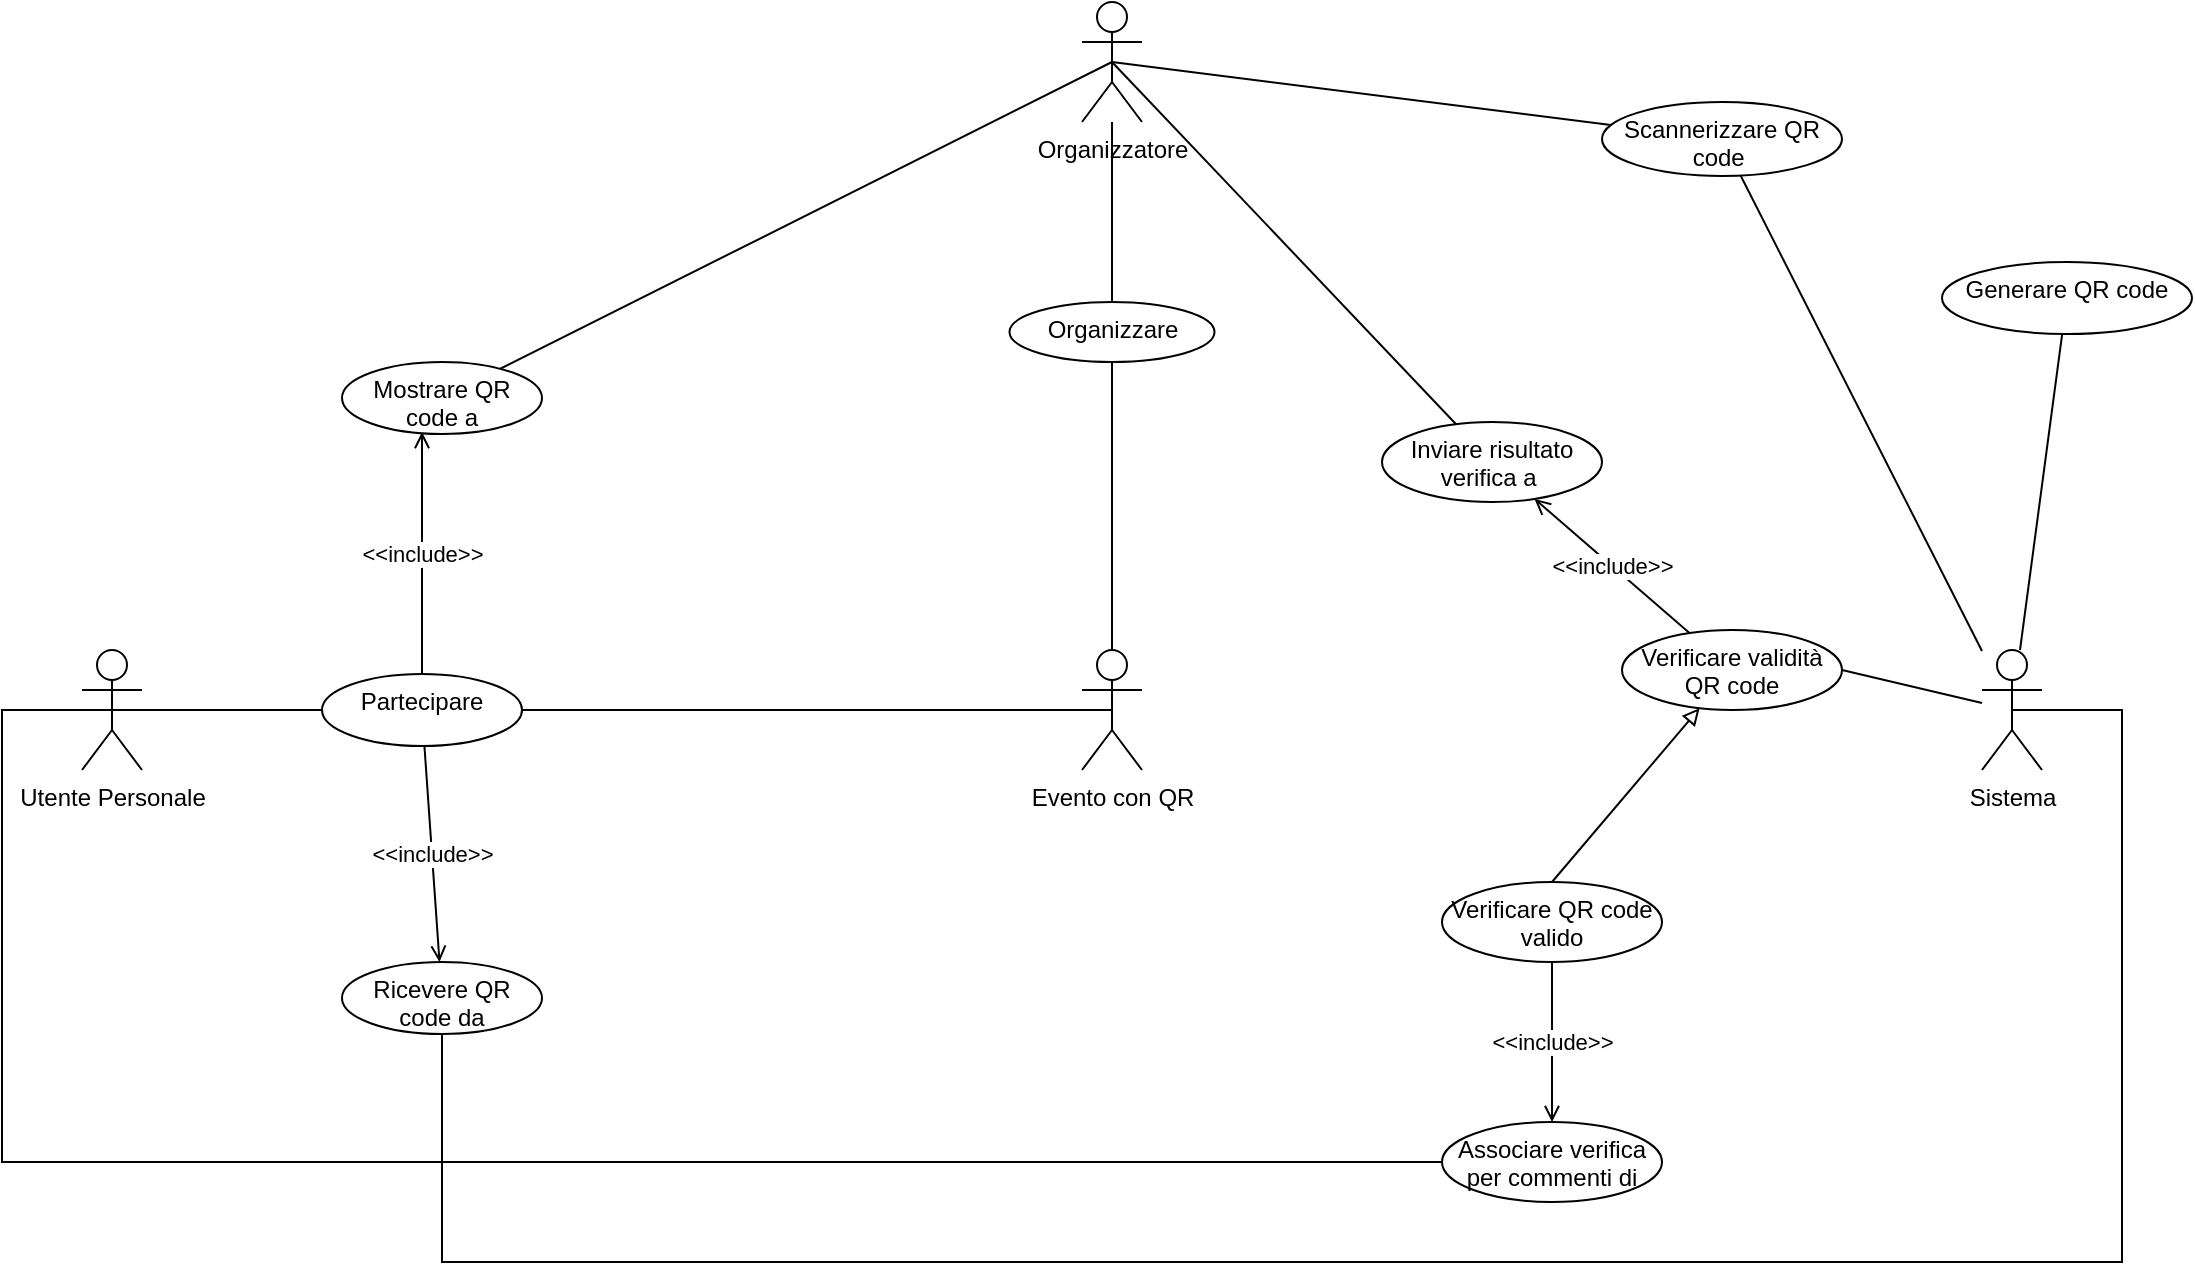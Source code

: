 <mxfile version="20.5.3" type="device"><diagram id="IZ7wIiQqn5nBMl6qZnyy" name="Page-1"><mxGraphModel dx="1901" dy="949" grid="1" gridSize="10" guides="1" tooltips="1" connect="1" arrows="1" fold="1" page="1" pageScale="1" pageWidth="1169" pageHeight="827" math="0" shadow="0"><root><mxCell id="0"/><mxCell id="1" parent="0"/><mxCell id="BNgbBTgNdnAVYKBnf0pV-3" style="rounded=0;orthogonalLoop=1;jettySize=auto;html=1;entryX=0;entryY=0.5;entryDx=0;entryDy=0;endArrow=none;endFill=0;exitX=0.5;exitY=0.5;exitDx=0;exitDy=0;exitPerimeter=0;" parent="1" source="BNgbBTgNdnAVYKBnf0pV-1" target="BNgbBTgNdnAVYKBnf0pV-2" edge="1"><mxGeometry relative="1" as="geometry"/></mxCell><mxCell id="BNgbBTgNdnAVYKBnf0pV-1" value="Utente Personale" style="shape=umlActor;verticalLabelPosition=bottom;verticalAlign=top;html=1;outlineConnect=0;" parent="1" vertex="1"><mxGeometry x="70" y="384" width="30" height="60" as="geometry"/></mxCell><mxCell id="BNgbBTgNdnAVYKBnf0pV-13" value="&amp;lt;&amp;lt;include&amp;gt;&amp;gt;" style="edgeStyle=none;rounded=0;orthogonalLoop=1;jettySize=auto;html=1;endArrow=open;endFill=0;" parent="1" source="BNgbBTgNdnAVYKBnf0pV-2" target="BNgbBTgNdnAVYKBnf0pV-12" edge="1"><mxGeometry relative="1" as="geometry"/></mxCell><mxCell id="BNgbBTgNdnAVYKBnf0pV-19" value="&amp;lt;&amp;lt;include&amp;gt;&amp;gt;" style="edgeStyle=none;rounded=0;orthogonalLoop=1;jettySize=auto;html=1;entryX=0.4;entryY=0.972;entryDx=0;entryDy=0;entryPerimeter=0;endArrow=open;endFill=0;" parent="1" source="BNgbBTgNdnAVYKBnf0pV-2" target="BNgbBTgNdnAVYKBnf0pV-18" edge="1"><mxGeometry relative="1" as="geometry"/></mxCell><mxCell id="BNgbBTgNdnAVYKBnf0pV-2" value="Partecipare" style="ellipse;whiteSpace=wrap;html=1;verticalAlign=top;" parent="1" vertex="1"><mxGeometry x="190" y="396" width="100" height="36" as="geometry"/></mxCell><mxCell id="BNgbBTgNdnAVYKBnf0pV-10" value="" style="edgeStyle=none;rounded=0;orthogonalLoop=1;jettySize=auto;html=1;endArrow=none;endFill=0;" parent="1" source="BNgbBTgNdnAVYKBnf0pV-4" target="BNgbBTgNdnAVYKBnf0pV-9" edge="1"><mxGeometry relative="1" as="geometry"/></mxCell><mxCell id="BNgbBTgNdnAVYKBnf0pV-22" value="" style="edgeStyle=none;rounded=0;orthogonalLoop=1;jettySize=auto;html=1;endArrow=none;endFill=0;startArrow=none;" parent="1" source="BNgbBTgNdnAVYKBnf0pV-25" target="BNgbBTgNdnAVYKBnf0pV-21" edge="1"><mxGeometry relative="1" as="geometry"/></mxCell><mxCell id="BNgbBTgNdnAVYKBnf0pV-4" value="Organizzatore" style="shape=umlActor;verticalLabelPosition=bottom;verticalAlign=top;html=1;outlineConnect=0;" parent="1" vertex="1"><mxGeometry x="570" y="60" width="30" height="60" as="geometry"/></mxCell><mxCell id="BNgbBTgNdnAVYKBnf0pV-6" value="Evento con QR" style="shape=umlActor;verticalLabelPosition=bottom;verticalAlign=top;html=1;outlineConnect=0;" parent="1" vertex="1"><mxGeometry x="570" y="384" width="30" height="60" as="geometry"/></mxCell><mxCell id="BNgbBTgNdnAVYKBnf0pV-11" style="edgeStyle=none;rounded=0;orthogonalLoop=1;jettySize=auto;html=1;entryX=0.5;entryY=0;entryDx=0;entryDy=0;entryPerimeter=0;endArrow=none;endFill=0;" parent="1" source="BNgbBTgNdnAVYKBnf0pV-9" target="BNgbBTgNdnAVYKBnf0pV-6" edge="1"><mxGeometry relative="1" as="geometry"/></mxCell><mxCell id="BNgbBTgNdnAVYKBnf0pV-9" value="Organizzare" style="ellipse;whiteSpace=wrap;html=1;verticalAlign=top;" parent="1" vertex="1"><mxGeometry x="533.75" y="210" width="102.5" height="30" as="geometry"/></mxCell><mxCell id="nKpt7YHLqQ9LFjKLFLx--3" style="edgeStyle=orthogonalEdgeStyle;rounded=0;orthogonalLoop=1;jettySize=auto;html=1;entryX=0.5;entryY=0.5;entryDx=0;entryDy=0;entryPerimeter=0;endArrow=none;endFill=0;" edge="1" parent="1" source="BNgbBTgNdnAVYKBnf0pV-12" target="BNgbBTgNdnAVYKBnf0pV-21"><mxGeometry relative="1" as="geometry"><Array as="points"><mxPoint x="250" y="690"/><mxPoint x="1090" y="690"/><mxPoint x="1090" y="414"/></Array></mxGeometry></mxCell><mxCell id="BNgbBTgNdnAVYKBnf0pV-12" value="Ricevere QR code da" style="ellipse;whiteSpace=wrap;html=1;verticalAlign=top;" parent="1" vertex="1"><mxGeometry x="200" y="540" width="100" height="36" as="geometry"/></mxCell><mxCell id="BNgbBTgNdnAVYKBnf0pV-16" value="" style="edgeStyle=none;rounded=0;orthogonalLoop=1;jettySize=auto;html=1;endArrow=none;endFill=0;entryX=0.5;entryY=0.5;entryDx=0;entryDy=0;entryPerimeter=0;exitX=1;exitY=0.5;exitDx=0;exitDy=0;" parent="1" source="BNgbBTgNdnAVYKBnf0pV-2" target="BNgbBTgNdnAVYKBnf0pV-6" edge="1"><mxGeometry relative="1" as="geometry"/></mxCell><mxCell id="BNgbBTgNdnAVYKBnf0pV-20" style="edgeStyle=none;rounded=0;orthogonalLoop=1;jettySize=auto;html=1;entryX=0.5;entryY=0.5;entryDx=0;entryDy=0;entryPerimeter=0;endArrow=none;endFill=0;" parent="1" source="BNgbBTgNdnAVYKBnf0pV-18" target="BNgbBTgNdnAVYKBnf0pV-4" edge="1"><mxGeometry relative="1" as="geometry"/></mxCell><mxCell id="BNgbBTgNdnAVYKBnf0pV-18" value="Mostrare QR code a" style="ellipse;whiteSpace=wrap;html=1;verticalAlign=top;" parent="1" vertex="1"><mxGeometry x="200" y="240" width="100" height="36" as="geometry"/></mxCell><mxCell id="BNgbBTgNdnAVYKBnf0pV-28" style="edgeStyle=none;rounded=0;orthogonalLoop=1;jettySize=auto;html=1;entryX=1;entryY=0.5;entryDx=0;entryDy=0;endArrow=none;endFill=0;" parent="1" source="BNgbBTgNdnAVYKBnf0pV-21" target="BNgbBTgNdnAVYKBnf0pV-27" edge="1"><mxGeometry relative="1" as="geometry"/></mxCell><mxCell id="nKpt7YHLqQ9LFjKLFLx--2" value="" style="edgeStyle=none;rounded=0;orthogonalLoop=1;jettySize=auto;html=1;endArrow=none;endFill=0;" edge="1" parent="1" source="BNgbBTgNdnAVYKBnf0pV-21" target="nKpt7YHLqQ9LFjKLFLx--1"><mxGeometry relative="1" as="geometry"/></mxCell><mxCell id="BNgbBTgNdnAVYKBnf0pV-21" value="Sistema" style="shape=umlActor;verticalLabelPosition=bottom;verticalAlign=top;html=1;outlineConnect=0;" parent="1" vertex="1"><mxGeometry x="1020" y="384" width="30" height="60" as="geometry"/></mxCell><mxCell id="BNgbBTgNdnAVYKBnf0pV-25" value="Scannerizzare QR code&amp;nbsp;" style="ellipse;whiteSpace=wrap;html=1;verticalAlign=top;" parent="1" vertex="1"><mxGeometry x="830" y="110" width="120" height="37" as="geometry"/></mxCell><mxCell id="BNgbBTgNdnAVYKBnf0pV-26" value="" style="edgeStyle=none;rounded=0;orthogonalLoop=1;jettySize=auto;html=1;endArrow=none;endFill=0;exitX=0.5;exitY=0.5;exitDx=0;exitDy=0;exitPerimeter=0;" parent="1" source="BNgbBTgNdnAVYKBnf0pV-4" target="BNgbBTgNdnAVYKBnf0pV-25" edge="1"><mxGeometry relative="1" as="geometry"><mxPoint x="610" y="90" as="sourcePoint"/><mxPoint x="1020" y="403.2" as="targetPoint"/></mxGeometry></mxCell><mxCell id="BNgbBTgNdnAVYKBnf0pV-30" value="&amp;lt;&amp;lt;include&amp;gt;&amp;gt;" style="edgeStyle=none;rounded=0;orthogonalLoop=1;jettySize=auto;html=1;endArrow=open;endFill=0;" parent="1" source="BNgbBTgNdnAVYKBnf0pV-27" target="BNgbBTgNdnAVYKBnf0pV-29" edge="1"><mxGeometry relative="1" as="geometry"/></mxCell><mxCell id="BNgbBTgNdnAVYKBnf0pV-33" style="edgeStyle=none;rounded=0;orthogonalLoop=1;jettySize=auto;html=1;endArrow=block;endFill=0;exitX=0.5;exitY=0;exitDx=0;exitDy=0;" parent="1" source="BNgbBTgNdnAVYKBnf0pV-32" target="BNgbBTgNdnAVYKBnf0pV-27" edge="1"><mxGeometry relative="1" as="geometry"/></mxCell><mxCell id="BNgbBTgNdnAVYKBnf0pV-27" value="Verificare validità QR code" style="ellipse;whiteSpace=wrap;html=1;verticalAlign=top;" parent="1" vertex="1"><mxGeometry x="840" y="374" width="110" height="40" as="geometry"/></mxCell><mxCell id="BNgbBTgNdnAVYKBnf0pV-31" style="edgeStyle=none;rounded=0;orthogonalLoop=1;jettySize=auto;html=1;entryX=0.5;entryY=0.5;entryDx=0;entryDy=0;entryPerimeter=0;endArrow=none;endFill=0;" parent="1" source="BNgbBTgNdnAVYKBnf0pV-29" target="BNgbBTgNdnAVYKBnf0pV-4" edge="1"><mxGeometry relative="1" as="geometry"/></mxCell><mxCell id="BNgbBTgNdnAVYKBnf0pV-29" value="Inviare risultato verifica a&amp;nbsp;" style="ellipse;whiteSpace=wrap;html=1;verticalAlign=top;" parent="1" vertex="1"><mxGeometry x="720" y="270" width="110" height="40" as="geometry"/></mxCell><mxCell id="BNgbBTgNdnAVYKBnf0pV-35" value="&amp;lt;&amp;lt;include&amp;gt;&amp;gt;" style="edgeStyle=none;rounded=0;orthogonalLoop=1;jettySize=auto;html=1;endArrow=open;endFill=0;" parent="1" source="BNgbBTgNdnAVYKBnf0pV-32" target="BNgbBTgNdnAVYKBnf0pV-34" edge="1"><mxGeometry relative="1" as="geometry"/></mxCell><mxCell id="BNgbBTgNdnAVYKBnf0pV-32" value="Verificare QR code valido" style="ellipse;whiteSpace=wrap;html=1;verticalAlign=top;" parent="1" vertex="1"><mxGeometry x="750" y="500" width="110" height="40" as="geometry"/></mxCell><mxCell id="BNgbBTgNdnAVYKBnf0pV-36" style="edgeStyle=orthogonalEdgeStyle;rounded=0;orthogonalLoop=1;jettySize=auto;html=1;entryX=0.5;entryY=0.5;entryDx=0;entryDy=0;entryPerimeter=0;endArrow=none;endFill=0;" parent="1" source="BNgbBTgNdnAVYKBnf0pV-34" target="BNgbBTgNdnAVYKBnf0pV-1" edge="1"><mxGeometry relative="1" as="geometry"><Array as="points"><mxPoint x="30" y="640"/><mxPoint x="30" y="414"/></Array></mxGeometry></mxCell><mxCell id="BNgbBTgNdnAVYKBnf0pV-34" value="Associare verifica per commenti di" style="ellipse;whiteSpace=wrap;html=1;verticalAlign=top;" parent="1" vertex="1"><mxGeometry x="750" y="620" width="110" height="40" as="geometry"/></mxCell><mxCell id="nKpt7YHLqQ9LFjKLFLx--1" value="Generare QR code" style="ellipse;whiteSpace=wrap;html=1;verticalAlign=top;" vertex="1" parent="1"><mxGeometry x="1000" y="190" width="125" height="36" as="geometry"/></mxCell></root></mxGraphModel></diagram></mxfile>